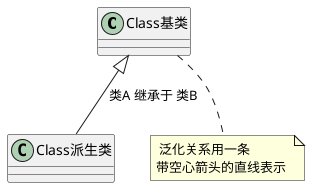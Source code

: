 @startuml
/' 
泛化关系 : 用一条带空心箭头的直线表示
'/
Class基类 <|-- Class派生类 : 类A 继承于 类B
note " 泛化关系用一条\n带空心箭头的直线表示 " as N基类
Class基类 .. N基类
@enduml